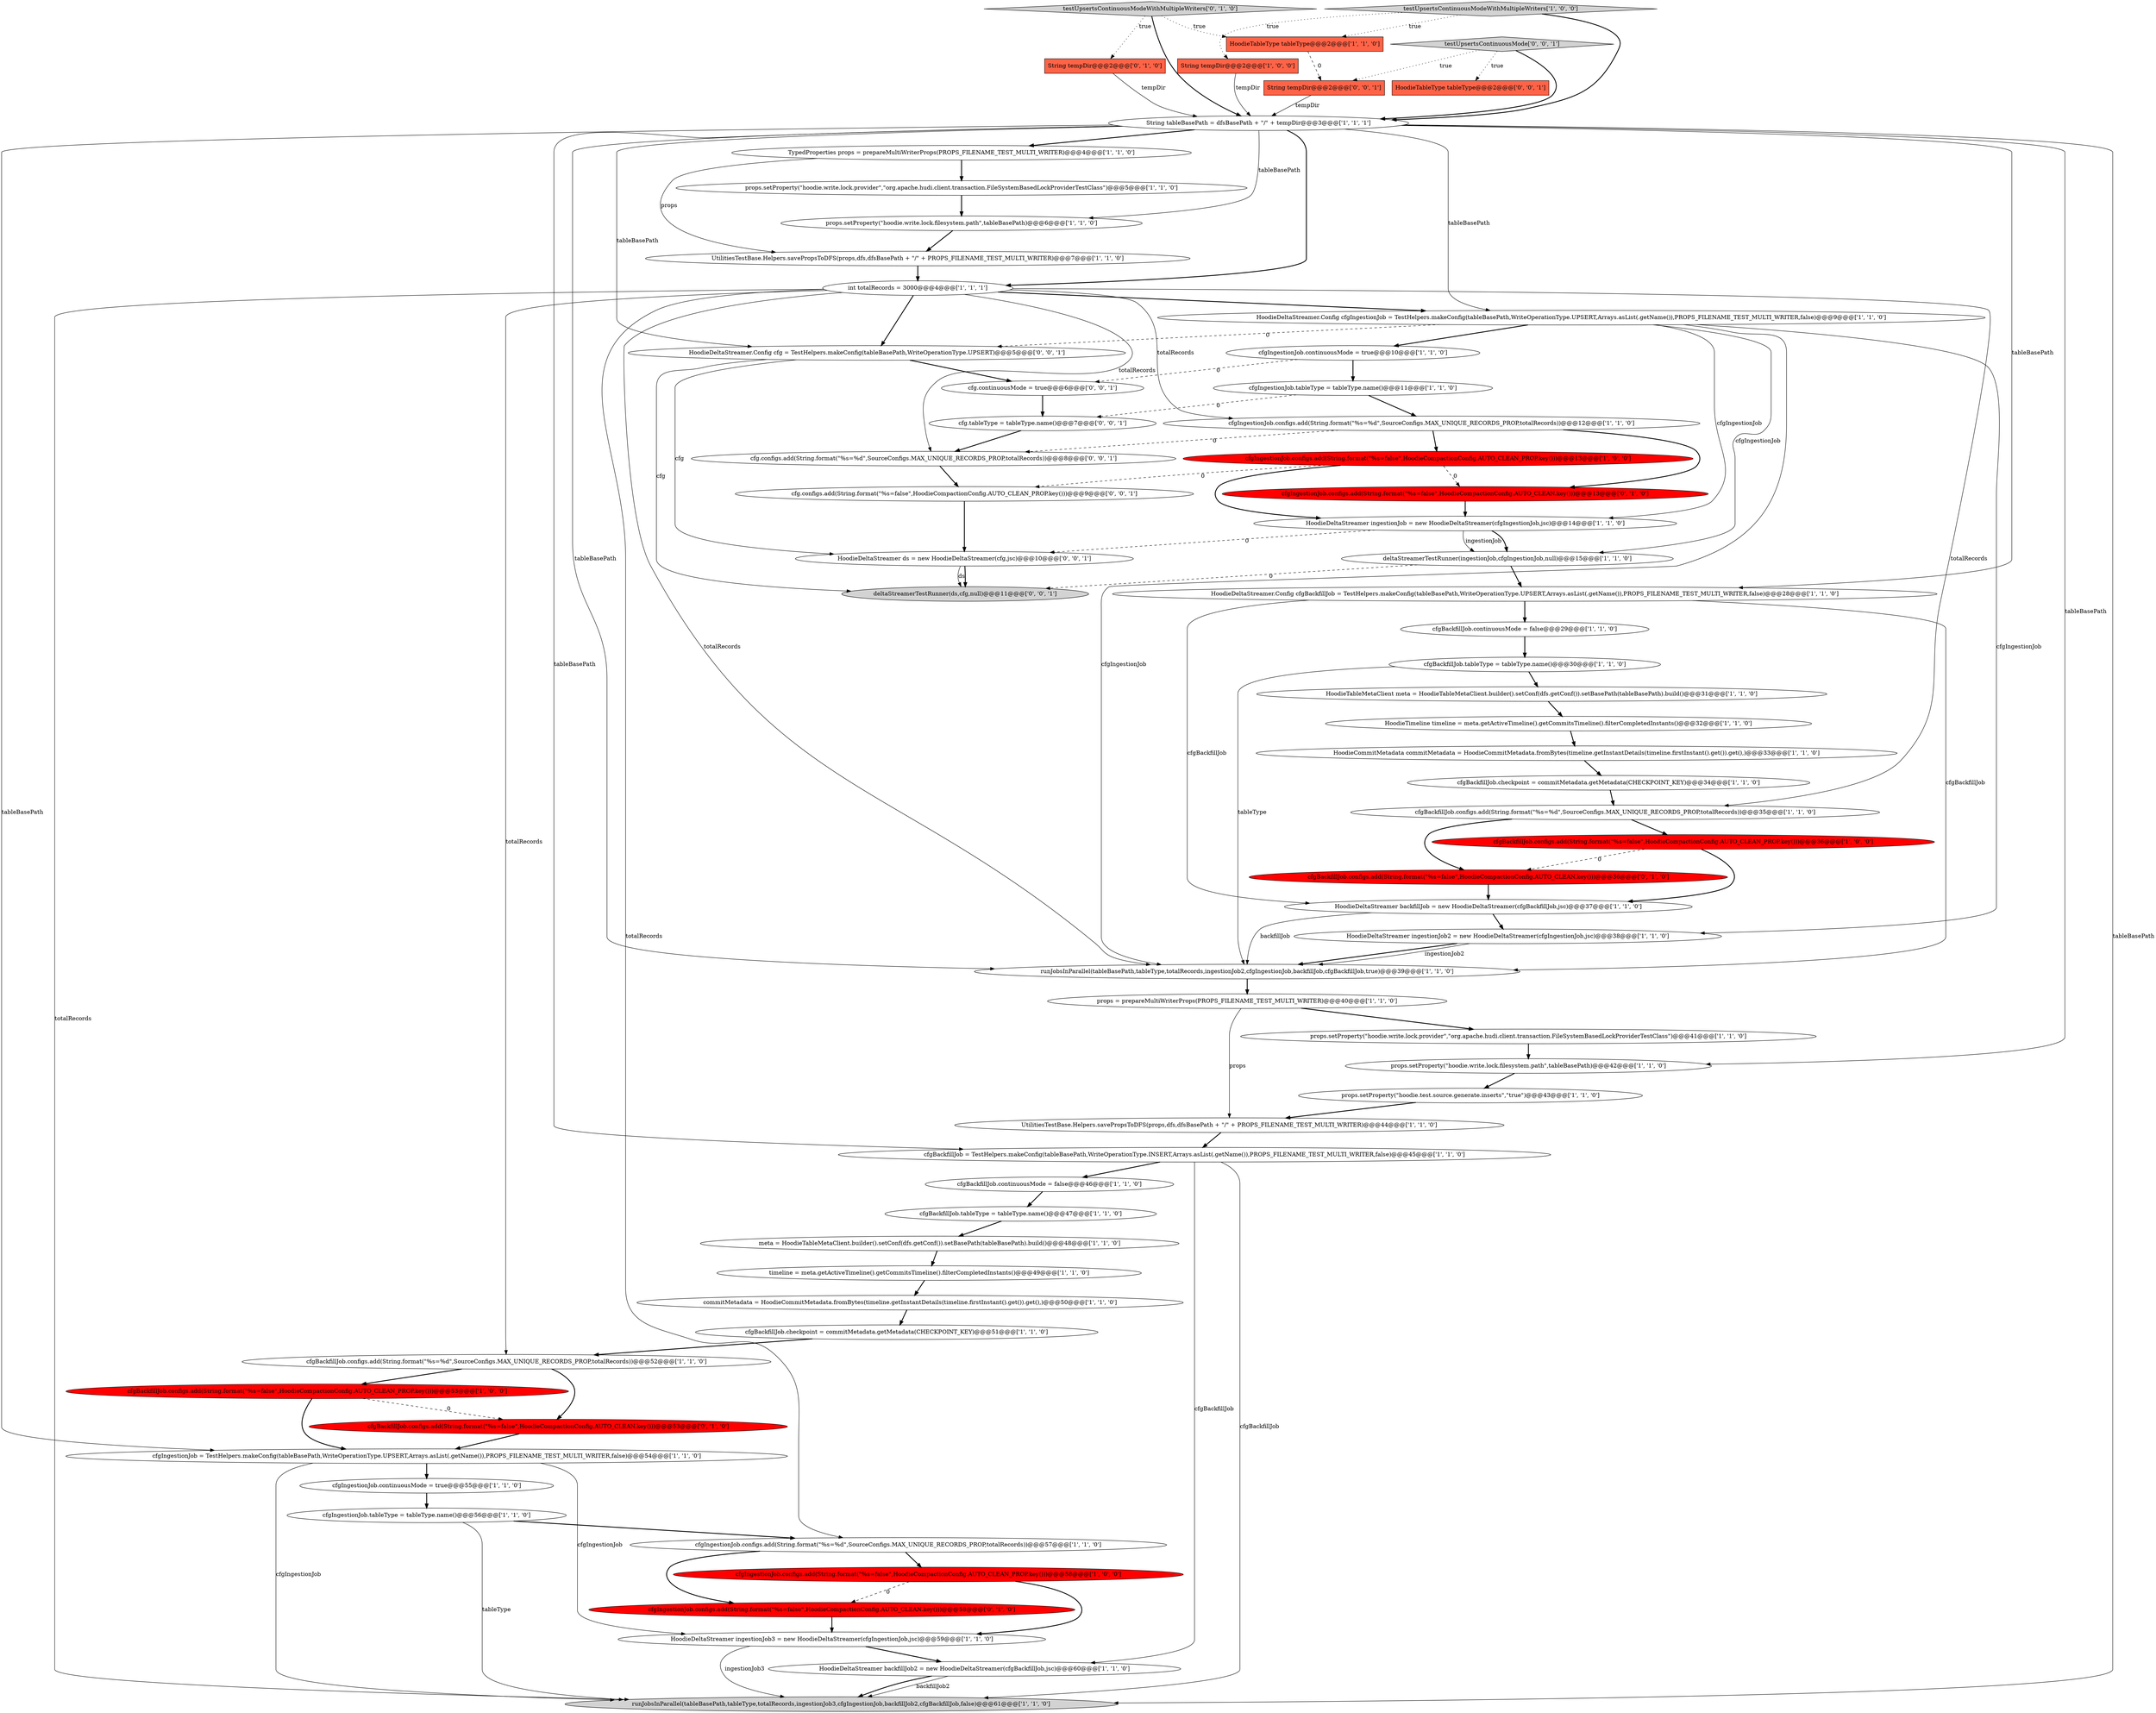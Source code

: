 digraph {
22 [style = filled, label = "cfgBackfillJob.configs.add(String.format(\"%s=%d\",SourceConfigs.MAX_UNIQUE_RECORDS_PROP,totalRecords))@@@35@@@['1', '1', '0']", fillcolor = white, shape = ellipse image = "AAA0AAABBB1BBB"];
53 [style = filled, label = "cfgBackfillJob.configs.add(String.format(\"%s=false\",HoodieCompactionConfig.AUTO_CLEAN.key()))@@@36@@@['0', '1', '0']", fillcolor = red, shape = ellipse image = "AAA1AAABBB2BBB"];
15 [style = filled, label = "HoodieDeltaStreamer.Config cfgIngestionJob = TestHelpers.makeConfig(tableBasePath,WriteOperationType.UPSERT,Arrays.asList(.getName()),PROPS_FILENAME_TEST_MULTI_WRITER,false)@@@9@@@['1', '1', '0']", fillcolor = white, shape = ellipse image = "AAA0AAABBB1BBB"];
49 [style = filled, label = "props.setProperty(\"hoodie.write.lock.filesystem.path\",tableBasePath)@@@42@@@['1', '1', '0']", fillcolor = white, shape = ellipse image = "AAA0AAABBB1BBB"];
36 [style = filled, label = "HoodieTimeline timeline = meta.getActiveTimeline().getCommitsTimeline().filterCompletedInstants()@@@32@@@['1', '1', '0']", fillcolor = white, shape = ellipse image = "AAA0AAABBB1BBB"];
40 [style = filled, label = "commitMetadata = HoodieCommitMetadata.fromBytes(timeline.getInstantDetails(timeline.firstInstant().get()).get(),)@@@50@@@['1', '1', '0']", fillcolor = white, shape = ellipse image = "AAA0AAABBB1BBB"];
23 [style = filled, label = "cfgBackfillJob = TestHelpers.makeConfig(tableBasePath,WriteOperationType.INSERT,Arrays.asList(.getName()),PROPS_FILENAME_TEST_MULTI_WRITER,false)@@@45@@@['1', '1', '0']", fillcolor = white, shape = ellipse image = "AAA0AAABBB1BBB"];
21 [style = filled, label = "HoodieDeltaStreamer.Config cfgBackfillJob = TestHelpers.makeConfig(tableBasePath,WriteOperationType.UPSERT,Arrays.asList(.getName()),PROPS_FILENAME_TEST_MULTI_WRITER,false)@@@28@@@['1', '1', '0']", fillcolor = white, shape = ellipse image = "AAA0AAABBB1BBB"];
33 [style = filled, label = "cfgIngestionJob.continuousMode = true@@@10@@@['1', '1', '0']", fillcolor = white, shape = ellipse image = "AAA0AAABBB1BBB"];
31 [style = filled, label = "cfgBackfillJob.tableType = tableType.name()@@@47@@@['1', '1', '0']", fillcolor = white, shape = ellipse image = "AAA0AAABBB1BBB"];
4 [style = filled, label = "cfgIngestionJob = TestHelpers.makeConfig(tableBasePath,WriteOperationType.UPSERT,Arrays.asList(.getName()),PROPS_FILENAME_TEST_MULTI_WRITER,false)@@@54@@@['1', '1', '0']", fillcolor = white, shape = ellipse image = "AAA0AAABBB1BBB"];
43 [style = filled, label = "props.setProperty(\"hoodie.write.lock.provider\",\"org.apache.hudi.client.transaction.FileSystemBasedLockProviderTestClass\")@@@41@@@['1', '1', '0']", fillcolor = white, shape = ellipse image = "AAA0AAABBB1BBB"];
64 [style = filled, label = "String tempDir@@@2@@@['0', '0', '1']", fillcolor = tomato, shape = box image = "AAA0AAABBB3BBB"];
63 [style = filled, label = "cfg.configs.add(String.format(\"%s=%d\",SourceConfigs.MAX_UNIQUE_RECORDS_PROP,totalRecords))@@@8@@@['0', '0', '1']", fillcolor = white, shape = ellipse image = "AAA0AAABBB3BBB"];
1 [style = filled, label = "String tempDir@@@2@@@['1', '0', '0']", fillcolor = tomato, shape = box image = "AAA0AAABBB1BBB"];
50 [style = filled, label = "String tempDir@@@2@@@['0', '1', '0']", fillcolor = tomato, shape = box image = "AAA0AAABBB2BBB"];
60 [style = filled, label = "cfg.continuousMode = true@@@6@@@['0', '0', '1']", fillcolor = white, shape = ellipse image = "AAA0AAABBB3BBB"];
27 [style = filled, label = "cfgBackfillJob.configs.add(String.format(\"%s=false\",HoodieCompactionConfig.AUTO_CLEAN_PROP.key()))@@@53@@@['1', '0', '0']", fillcolor = red, shape = ellipse image = "AAA1AAABBB1BBB"];
8 [style = filled, label = "cfgIngestionJob.configs.add(String.format(\"%s=false\",HoodieCompactionConfig.AUTO_CLEAN_PROP.key()))@@@58@@@['1', '0', '0']", fillcolor = red, shape = ellipse image = "AAA1AAABBB1BBB"];
61 [style = filled, label = "HoodieDeltaStreamer.Config cfg = TestHelpers.makeConfig(tableBasePath,WriteOperationType.UPSERT)@@@5@@@['0', '0', '1']", fillcolor = white, shape = ellipse image = "AAA0AAABBB3BBB"];
42 [style = filled, label = "HoodieDeltaStreamer ingestionJob3 = new HoodieDeltaStreamer(cfgIngestionJob,jsc)@@@59@@@['1', '1', '0']", fillcolor = white, shape = ellipse image = "AAA0AAABBB1BBB"];
29 [style = filled, label = "HoodieCommitMetadata commitMetadata = HoodieCommitMetadata.fromBytes(timeline.getInstantDetails(timeline.firstInstant().get()).get(),)@@@33@@@['1', '1', '0']", fillcolor = white, shape = ellipse image = "AAA0AAABBB1BBB"];
52 [style = filled, label = "cfgIngestionJob.configs.add(String.format(\"%s=false\",HoodieCompactionConfig.AUTO_CLEAN.key()))@@@13@@@['0', '1', '0']", fillcolor = red, shape = ellipse image = "AAA1AAABBB2BBB"];
54 [style = filled, label = "cfgIngestionJob.configs.add(String.format(\"%s=false\",HoodieCompactionConfig.AUTO_CLEAN.key()))@@@58@@@['0', '1', '0']", fillcolor = red, shape = ellipse image = "AAA1AAABBB2BBB"];
19 [style = filled, label = "HoodieDeltaStreamer backfillJob2 = new HoodieDeltaStreamer(cfgBackfillJob,jsc)@@@60@@@['1', '1', '0']", fillcolor = white, shape = ellipse image = "AAA0AAABBB1BBB"];
9 [style = filled, label = "cfgIngestionJob.configs.add(String.format(\"%s=false\",HoodieCompactionConfig.AUTO_CLEAN_PROP.key()))@@@13@@@['1', '0', '0']", fillcolor = red, shape = ellipse image = "AAA1AAABBB1BBB"];
51 [style = filled, label = "testUpsertsContinuousModeWithMultipleWriters['0', '1', '0']", fillcolor = lightgray, shape = diamond image = "AAA0AAABBB2BBB"];
24 [style = filled, label = "int totalRecords = 3000@@@4@@@['1', '1', '1']", fillcolor = white, shape = ellipse image = "AAA0AAABBB1BBB"];
65 [style = filled, label = "cfg.configs.add(String.format(\"%s=false\",HoodieCompactionConfig.AUTO_CLEAN_PROP.key()))@@@9@@@['0', '0', '1']", fillcolor = white, shape = ellipse image = "AAA0AAABBB3BBB"];
14 [style = filled, label = "UtilitiesTestBase.Helpers.savePropsToDFS(props,dfs,dfsBasePath + \"/\" + PROPS_FILENAME_TEST_MULTI_WRITER)@@@44@@@['1', '1', '0']", fillcolor = white, shape = ellipse image = "AAA0AAABBB1BBB"];
12 [style = filled, label = "HoodieDeltaStreamer backfillJob = new HoodieDeltaStreamer(cfgBackfillJob,jsc)@@@37@@@['1', '1', '0']", fillcolor = white, shape = ellipse image = "AAA0AAABBB1BBB"];
62 [style = filled, label = "HoodieTableType tableType@@@2@@@['0', '0', '1']", fillcolor = tomato, shape = box image = "AAA0AAABBB3BBB"];
18 [style = filled, label = "cfgIngestionJob.tableType = tableType.name()@@@11@@@['1', '1', '0']", fillcolor = white, shape = ellipse image = "AAA0AAABBB1BBB"];
38 [style = filled, label = "runJobsInParallel(tableBasePath,tableType,totalRecords,ingestionJob2,cfgIngestionJob,backfillJob,cfgBackfillJob,true)@@@39@@@['1', '1', '0']", fillcolor = white, shape = ellipse image = "AAA0AAABBB1BBB"];
41 [style = filled, label = "cfgBackfillJob.configs.add(String.format(\"%s=%d\",SourceConfigs.MAX_UNIQUE_RECORDS_PROP,totalRecords))@@@52@@@['1', '1', '0']", fillcolor = white, shape = ellipse image = "AAA0AAABBB1BBB"];
32 [style = filled, label = "UtilitiesTestBase.Helpers.savePropsToDFS(props,dfs,dfsBasePath + \"/\" + PROPS_FILENAME_TEST_MULTI_WRITER)@@@7@@@['1', '1', '0']", fillcolor = white, shape = ellipse image = "AAA0AAABBB1BBB"];
20 [style = filled, label = "cfgBackfillJob.continuousMode = false@@@46@@@['1', '1', '0']", fillcolor = white, shape = ellipse image = "AAA0AAABBB1BBB"];
39 [style = filled, label = "timeline = meta.getActiveTimeline().getCommitsTimeline().filterCompletedInstants()@@@49@@@['1', '1', '0']", fillcolor = white, shape = ellipse image = "AAA0AAABBB1BBB"];
10 [style = filled, label = "deltaStreamerTestRunner(ingestionJob,cfgIngestionJob,null)@@@15@@@['1', '1', '0']", fillcolor = white, shape = ellipse image = "AAA0AAABBB1BBB"];
46 [style = filled, label = "String tableBasePath = dfsBasePath + \"/\" + tempDir@@@3@@@['1', '1', '1']", fillcolor = white, shape = ellipse image = "AAA0AAABBB1BBB"];
26 [style = filled, label = "cfgBackfillJob.checkpoint = commitMetadata.getMetadata(CHECKPOINT_KEY)@@@51@@@['1', '1', '0']", fillcolor = white, shape = ellipse image = "AAA0AAABBB1BBB"];
7 [style = filled, label = "cfgBackfillJob.continuousMode = false@@@29@@@['1', '1', '0']", fillcolor = white, shape = ellipse image = "AAA0AAABBB1BBB"];
16 [style = filled, label = "props = prepareMultiWriterProps(PROPS_FILENAME_TEST_MULTI_WRITER)@@@40@@@['1', '1', '0']", fillcolor = white, shape = ellipse image = "AAA0AAABBB1BBB"];
17 [style = filled, label = "cfgBackfillJob.configs.add(String.format(\"%s=false\",HoodieCompactionConfig.AUTO_CLEAN_PROP.key()))@@@36@@@['1', '0', '0']", fillcolor = red, shape = ellipse image = "AAA1AAABBB1BBB"];
30 [style = filled, label = "meta = HoodieTableMetaClient.builder().setConf(dfs.getConf()).setBasePath(tableBasePath).build()@@@48@@@['1', '1', '0']", fillcolor = white, shape = ellipse image = "AAA0AAABBB1BBB"];
0 [style = filled, label = "HoodieTableMetaClient meta = HoodieTableMetaClient.builder().setConf(dfs.getConf()).setBasePath(tableBasePath).build()@@@31@@@['1', '1', '0']", fillcolor = white, shape = ellipse image = "AAA0AAABBB1BBB"];
35 [style = filled, label = "props.setProperty(\"hoodie.test.source.generate.inserts\",\"true\")@@@43@@@['1', '1', '0']", fillcolor = white, shape = ellipse image = "AAA0AAABBB1BBB"];
58 [style = filled, label = "cfg.tableType = tableType.name()@@@7@@@['0', '0', '1']", fillcolor = white, shape = ellipse image = "AAA0AAABBB3BBB"];
55 [style = filled, label = "cfgBackfillJob.configs.add(String.format(\"%s=false\",HoodieCompactionConfig.AUTO_CLEAN.key()))@@@53@@@['0', '1', '0']", fillcolor = red, shape = ellipse image = "AAA1AAABBB2BBB"];
2 [style = filled, label = "cfgBackfillJob.tableType = tableType.name()@@@30@@@['1', '1', '0']", fillcolor = white, shape = ellipse image = "AAA0AAABBB1BBB"];
56 [style = filled, label = "deltaStreamerTestRunner(ds,cfg,null)@@@11@@@['0', '0', '1']", fillcolor = lightgray, shape = ellipse image = "AAA0AAABBB3BBB"];
48 [style = filled, label = "props.setProperty(\"hoodie.write.lock.provider\",\"org.apache.hudi.client.transaction.FileSystemBasedLockProviderTestClass\")@@@5@@@['1', '1', '0']", fillcolor = white, shape = ellipse image = "AAA0AAABBB1BBB"];
59 [style = filled, label = "testUpsertsContinuousMode['0', '0', '1']", fillcolor = lightgray, shape = diamond image = "AAA0AAABBB3BBB"];
6 [style = filled, label = "cfgIngestionJob.configs.add(String.format(\"%s=%d\",SourceConfigs.MAX_UNIQUE_RECORDS_PROP,totalRecords))@@@57@@@['1', '1', '0']", fillcolor = white, shape = ellipse image = "AAA0AAABBB1BBB"];
44 [style = filled, label = "HoodieTableType tableType@@@2@@@['1', '1', '0']", fillcolor = tomato, shape = box image = "AAA0AAABBB1BBB"];
3 [style = filled, label = "cfgIngestionJob.continuousMode = true@@@55@@@['1', '1', '0']", fillcolor = white, shape = ellipse image = "AAA0AAABBB1BBB"];
11 [style = filled, label = "cfgIngestionJob.tableType = tableType.name()@@@56@@@['1', '1', '0']", fillcolor = white, shape = ellipse image = "AAA0AAABBB1BBB"];
47 [style = filled, label = "testUpsertsContinuousModeWithMultipleWriters['1', '0', '0']", fillcolor = lightgray, shape = diamond image = "AAA0AAABBB1BBB"];
34 [style = filled, label = "cfgIngestionJob.configs.add(String.format(\"%s=%d\",SourceConfigs.MAX_UNIQUE_RECORDS_PROP,totalRecords))@@@12@@@['1', '1', '0']", fillcolor = white, shape = ellipse image = "AAA0AAABBB1BBB"];
57 [style = filled, label = "HoodieDeltaStreamer ds = new HoodieDeltaStreamer(cfg,jsc)@@@10@@@['0', '0', '1']", fillcolor = white, shape = ellipse image = "AAA0AAABBB3BBB"];
5 [style = filled, label = "TypedProperties props = prepareMultiWriterProps(PROPS_FILENAME_TEST_MULTI_WRITER)@@@4@@@['1', '1', '0']", fillcolor = white, shape = ellipse image = "AAA0AAABBB1BBB"];
13 [style = filled, label = "runJobsInParallel(tableBasePath,tableType,totalRecords,ingestionJob3,cfgIngestionJob,backfillJob2,cfgBackfillJob,false)@@@61@@@['1', '1', '0']", fillcolor = lightgray, shape = ellipse image = "AAA0AAABBB1BBB"];
37 [style = filled, label = "props.setProperty(\"hoodie.write.lock.filesystem.path\",tableBasePath)@@@6@@@['1', '1', '0']", fillcolor = white, shape = ellipse image = "AAA0AAABBB1BBB"];
45 [style = filled, label = "HoodieDeltaStreamer ingestionJob2 = new HoodieDeltaStreamer(cfgIngestionJob,jsc)@@@38@@@['1', '1', '0']", fillcolor = white, shape = ellipse image = "AAA0AAABBB1BBB"];
25 [style = filled, label = "cfgBackfillJob.checkpoint = commitMetadata.getMetadata(CHECKPOINT_KEY)@@@34@@@['1', '1', '0']", fillcolor = white, shape = ellipse image = "AAA0AAABBB1BBB"];
28 [style = filled, label = "HoodieDeltaStreamer ingestionJob = new HoodieDeltaStreamer(cfgIngestionJob,jsc)@@@14@@@['1', '1', '0']", fillcolor = white, shape = ellipse image = "AAA0AAABBB1BBB"];
15->10 [style = solid, label="cfgIngestionJob"];
34->9 [style = bold, label=""];
61->56 [style = solid, label="cfg"];
12->45 [style = bold, label=""];
15->61 [style = dashed, label="0"];
25->22 [style = bold, label=""];
46->5 [style = bold, label=""];
15->45 [style = solid, label="cfgIngestionJob"];
36->29 [style = bold, label=""];
65->57 [style = bold, label=""];
9->52 [style = dashed, label="0"];
46->13 [style = solid, label="tableBasePath"];
19->13 [style = solid, label="backfillJob2"];
61->57 [style = solid, label="cfg"];
52->28 [style = bold, label=""];
21->38 [style = solid, label="cfgBackfillJob"];
8->54 [style = dashed, label="0"];
59->62 [style = dotted, label="true"];
17->53 [style = dashed, label="0"];
33->18 [style = bold, label=""];
47->1 [style = dotted, label="true"];
24->38 [style = solid, label="totalRecords"];
15->38 [style = solid, label="cfgIngestionJob"];
45->38 [style = bold, label=""];
57->56 [style = solid, label="ds"];
31->30 [style = bold, label=""];
16->43 [style = bold, label=""];
37->32 [style = bold, label=""];
40->26 [style = bold, label=""];
46->61 [style = solid, label="tableBasePath"];
24->22 [style = solid, label="totalRecords"];
1->46 [style = solid, label="tempDir"];
21->12 [style = solid, label="cfgBackfillJob"];
42->19 [style = bold, label=""];
4->42 [style = solid, label="cfgIngestionJob"];
2->38 [style = solid, label="tableType"];
28->57 [style = dashed, label="0"];
4->3 [style = bold, label=""];
48->37 [style = bold, label=""];
15->28 [style = solid, label="cfgIngestionJob"];
24->63 [style = solid, label="totalRecords"];
6->54 [style = bold, label=""];
46->24 [style = bold, label=""];
34->52 [style = bold, label=""];
3->11 [style = bold, label=""];
9->65 [style = dashed, label="0"];
20->31 [style = bold, label=""];
42->13 [style = solid, label="ingestionJob3"];
10->21 [style = bold, label=""];
44->64 [style = dashed, label="0"];
0->36 [style = bold, label=""];
46->23 [style = solid, label="tableBasePath"];
58->63 [style = bold, label=""];
16->14 [style = solid, label="props"];
19->13 [style = bold, label=""];
7->2 [style = bold, label=""];
46->4 [style = solid, label="tableBasePath"];
22->17 [style = bold, label=""];
21->7 [style = bold, label=""];
28->10 [style = solid, label="ingestionJob"];
24->34 [style = solid, label="totalRecords"];
10->56 [style = dashed, label="0"];
33->60 [style = dashed, label="0"];
27->55 [style = dashed, label="0"];
50->46 [style = solid, label="tempDir"];
59->46 [style = bold, label=""];
15->33 [style = bold, label=""];
24->61 [style = bold, label=""];
23->20 [style = bold, label=""];
41->27 [style = bold, label=""];
63->65 [style = bold, label=""];
49->35 [style = bold, label=""];
18->34 [style = bold, label=""];
38->16 [style = bold, label=""];
35->14 [style = bold, label=""];
46->37 [style = solid, label="tableBasePath"];
45->38 [style = solid, label="ingestionJob2"];
54->42 [style = bold, label=""];
9->28 [style = bold, label=""];
60->58 [style = bold, label=""];
59->64 [style = dotted, label="true"];
26->41 [style = bold, label=""];
2->0 [style = bold, label=""];
17->12 [style = bold, label=""];
14->23 [style = bold, label=""];
39->40 [style = bold, label=""];
23->19 [style = solid, label="cfgBackfillJob"];
53->12 [style = bold, label=""];
24->15 [style = bold, label=""];
61->60 [style = bold, label=""];
28->10 [style = bold, label=""];
46->49 [style = solid, label="tableBasePath"];
46->38 [style = solid, label="tableBasePath"];
41->55 [style = bold, label=""];
11->6 [style = bold, label=""];
29->25 [style = bold, label=""];
47->46 [style = bold, label=""];
47->44 [style = dotted, label="true"];
12->38 [style = solid, label="backfillJob"];
4->13 [style = solid, label="cfgIngestionJob"];
24->6 [style = solid, label="totalRecords"];
51->46 [style = bold, label=""];
57->56 [style = bold, label=""];
27->4 [style = bold, label=""];
46->21 [style = solid, label="tableBasePath"];
8->42 [style = bold, label=""];
22->53 [style = bold, label=""];
55->4 [style = bold, label=""];
23->13 [style = solid, label="cfgBackfillJob"];
11->13 [style = solid, label="tableType"];
6->8 [style = bold, label=""];
46->15 [style = solid, label="tableBasePath"];
5->48 [style = bold, label=""];
30->39 [style = bold, label=""];
43->49 [style = bold, label=""];
24->41 [style = solid, label="totalRecords"];
51->44 [style = dotted, label="true"];
51->50 [style = dotted, label="true"];
18->58 [style = dashed, label="0"];
5->32 [style = solid, label="props"];
64->46 [style = solid, label="tempDir"];
32->24 [style = bold, label=""];
34->63 [style = dashed, label="0"];
24->13 [style = solid, label="totalRecords"];
}
